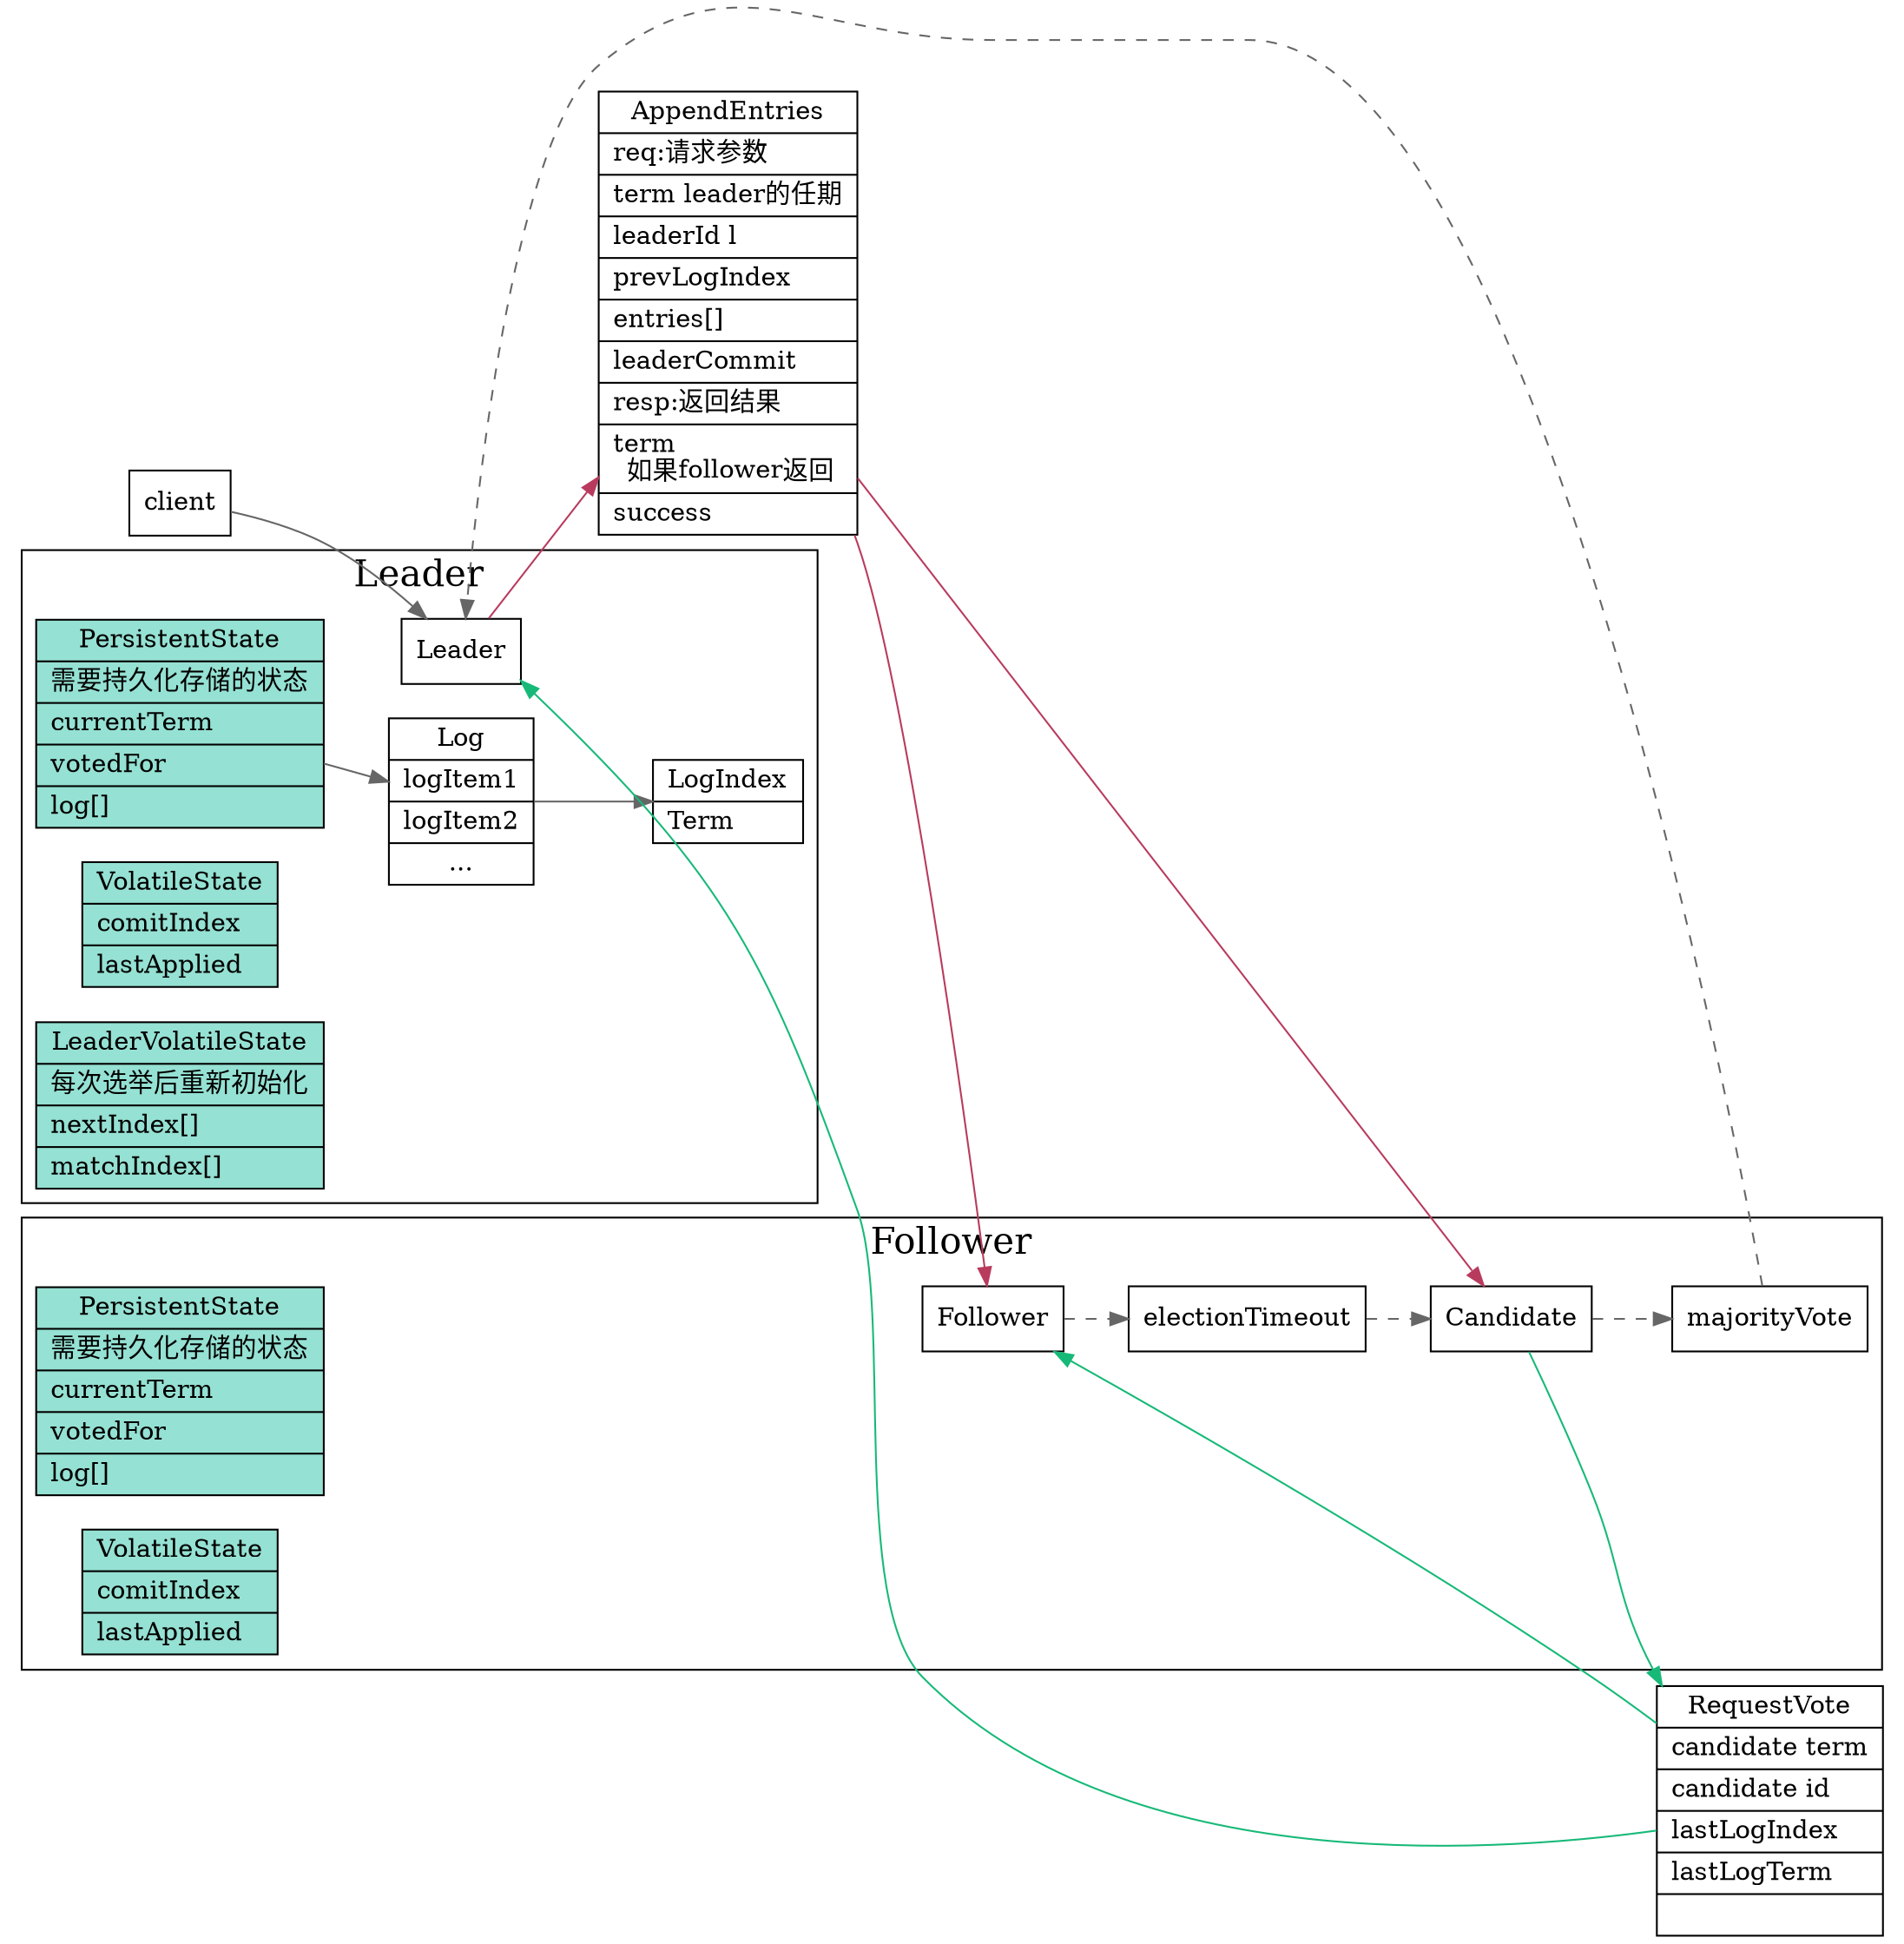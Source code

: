 digraph raft {
  node[shape=box];
  edge[color=gray40];
  newrank=true;
  rankdir=LR;
  subgraph cluster_Leader {
    graph[label="Leader";fontsize=20;];
    PersistentState[
      shape="record";
      fillcolor="#95e1d3"
      style=filled;
      label="{{
        PersistentState|
        需要持久化存储的状态\l|
        currentTerm\l|
        votedFor\l|
        log[]\l
      }}"
    ];
    PersistentState -> Log;
    VolatileState[
      shape="record";
      fillcolor="#95e1d3"
      style=filled;
      label="{{
        VolatileState|
        comitIndex\l|
        lastApplied\l
      }}"
    ];
    LeaderVolatileState[
      shape="record";
      fillcolor="#95e1d3"
      style=filled;
      label="{{
        LeaderVolatileState|
        每次选举后重新初始化\l|
        nextIndex[]\l|
        matchIndex[]\l
      }}"
    ];
    Log[
      shape="record"
      label="{{
        Log|
        logItem1\l|
        logItem2\l|
        ...
      }}"
    ];
    Log -> LogItem;
    LogItem[
      shape="record"
      label="{{
        LogIndex\l|
        Term\l
      }}"
    ];
    Leader;
  }

  subgraph cluster_Follower {
    graph[label="Follower";fontsize=20;];
    Follower;
    Candidate;
    Follower -> electionTimeout -> Candidate[style=dashed];
    Candidate -> majorityVote -> Leader[style=dashed];

    PersistentState2[
      shape="record";
      fillcolor="#95e1d3"
      style=filled;
      label="{{
        PersistentState|
        需要持久化存储的状态\l|
        currentTerm\l|
        votedFor\l|
        log[]\l
      }}"
    ];
    VolatileState2[
      shape="record";
      fillcolor="#95e1d3"
      style=filled;
      label="{{
        VolatileState|
        comitIndex\l|
        lastApplied\l
      }}"
    ];
  }
  Candidate -> RequestVote -> {Follower;Leader}[color="#17b978"];
  Leader -> AppendEntries -> {Follower;Candidate;}[color="#b83b5e"]
  client -> Leader;

  AppendEntries[
    shape="record"
    label="{{
      AppendEntries|
      req:请求参数\l|
      term leader的任期\l|
      leaderId l\l|
      prevLogIndex \l|
      entries[]\l|
      leaderCommit\l|
      resp:返回结果\l|
      term\l 如果follower返回|
      success\l
    }}"
  ];
  RequestVote[
    shape="record"
    label="{{
      RequestVote|
      candidate term\l|
      candidate id\l|
      lastLogIndex\l|
      lastLogTerm\l|
    }}"
  ];
}
